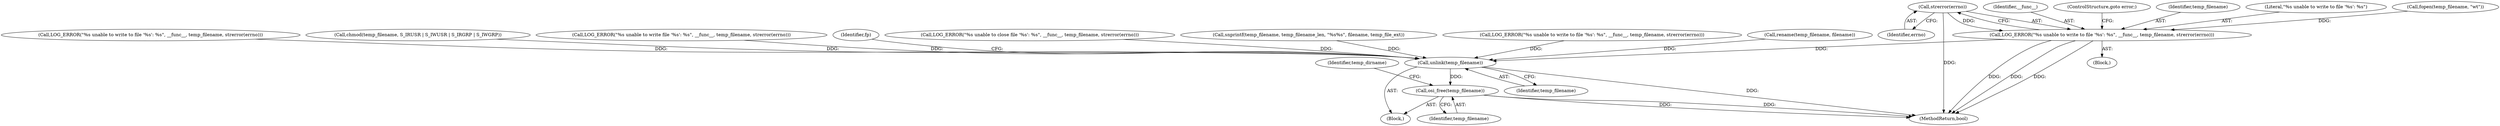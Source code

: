 digraph "0_Android_472271b153c5dc53c28beac55480a8d8434b2d5c_56@API" {
"1000333" [label="(Call,strerror(errno))"];
"1000329" [label="(Call,LOG_ERROR(\"%s unable to write to file '%s': %s\", __func__, temp_filename, strerror(errno)))"];
"1000433" [label="(Call,unlink(temp_filename))"];
"1000446" [label="(Call,osi_free(temp_filename))"];
"1000433" [label="(Call,unlink(temp_filename))"];
"1000117" [label="(Block,)"];
"1000355" [label="(Call,LOG_ERROR(\"%s unable to close file '%s': %s\", __func__, temp_filename, strerror(errno)))"];
"1000163" [label="(Call,snprintf(temp_filename, temp_filename_len, \"%s%s\", filename, temp_file_ext))"];
"1000332" [label="(Identifier,temp_filename)"];
"1000333" [label="(Call,strerror(errno))"];
"1000447" [label="(Identifier,temp_filename)"];
"1000449" [label="(Identifier,temp_dirname)"];
"1000328" [label="(Block,)"];
"1000260" [label="(Call,LOG_ERROR(\"%s unable to write to file '%s': %s\", __func__, temp_filename, strerror(errno)))"];
"1000388" [label="(Call,rename(temp_filename, filename))"];
"1000434" [label="(Identifier,temp_filename)"];
"1000306" [label="(Call,LOG_ERROR(\"%s unable to write to file '%s': %s\", __func__, temp_filename, strerror(errno)))"];
"1000367" [label="(Call,chmod(temp_filename, S_IRUSR | S_IWUSR | S_IRGRP | S_IWGRP))"];
"1000335" [label="(ControlStructure,goto error;)"];
"1000217" [label="(Call,LOG_ERROR(\"%s unable to write file '%s': %s\", __func__, temp_filename, strerror(errno)))"];
"1000210" [label="(Call,fopen(temp_filename, \"wt\"))"];
"1000334" [label="(Identifier,errno)"];
"1000330" [label="(Literal,\"%s unable to write to file '%s': %s\")"];
"1000329" [label="(Call,LOG_ERROR(\"%s unable to write to file '%s': %s\", __func__, temp_filename, strerror(errno)))"];
"1000331" [label="(Identifier,__func__)"];
"1000436" [label="(Identifier,fp)"];
"1000446" [label="(Call,osi_free(temp_filename))"];
"1000452" [label="(MethodReturn,bool)"];
"1000333" -> "1000329"  [label="AST: "];
"1000333" -> "1000334"  [label="CFG: "];
"1000334" -> "1000333"  [label="AST: "];
"1000329" -> "1000333"  [label="CFG: "];
"1000333" -> "1000452"  [label="DDG: "];
"1000333" -> "1000329"  [label="DDG: "];
"1000329" -> "1000328"  [label="AST: "];
"1000330" -> "1000329"  [label="AST: "];
"1000331" -> "1000329"  [label="AST: "];
"1000332" -> "1000329"  [label="AST: "];
"1000335" -> "1000329"  [label="CFG: "];
"1000329" -> "1000452"  [label="DDG: "];
"1000329" -> "1000452"  [label="DDG: "];
"1000329" -> "1000452"  [label="DDG: "];
"1000210" -> "1000329"  [label="DDG: "];
"1000329" -> "1000433"  [label="DDG: "];
"1000433" -> "1000117"  [label="AST: "];
"1000433" -> "1000434"  [label="CFG: "];
"1000434" -> "1000433"  [label="AST: "];
"1000436" -> "1000433"  [label="CFG: "];
"1000433" -> "1000452"  [label="DDG: "];
"1000388" -> "1000433"  [label="DDG: "];
"1000367" -> "1000433"  [label="DDG: "];
"1000260" -> "1000433"  [label="DDG: "];
"1000355" -> "1000433"  [label="DDG: "];
"1000217" -> "1000433"  [label="DDG: "];
"1000163" -> "1000433"  [label="DDG: "];
"1000306" -> "1000433"  [label="DDG: "];
"1000433" -> "1000446"  [label="DDG: "];
"1000446" -> "1000117"  [label="AST: "];
"1000446" -> "1000447"  [label="CFG: "];
"1000447" -> "1000446"  [label="AST: "];
"1000449" -> "1000446"  [label="CFG: "];
"1000446" -> "1000452"  [label="DDG: "];
"1000446" -> "1000452"  [label="DDG: "];
}
